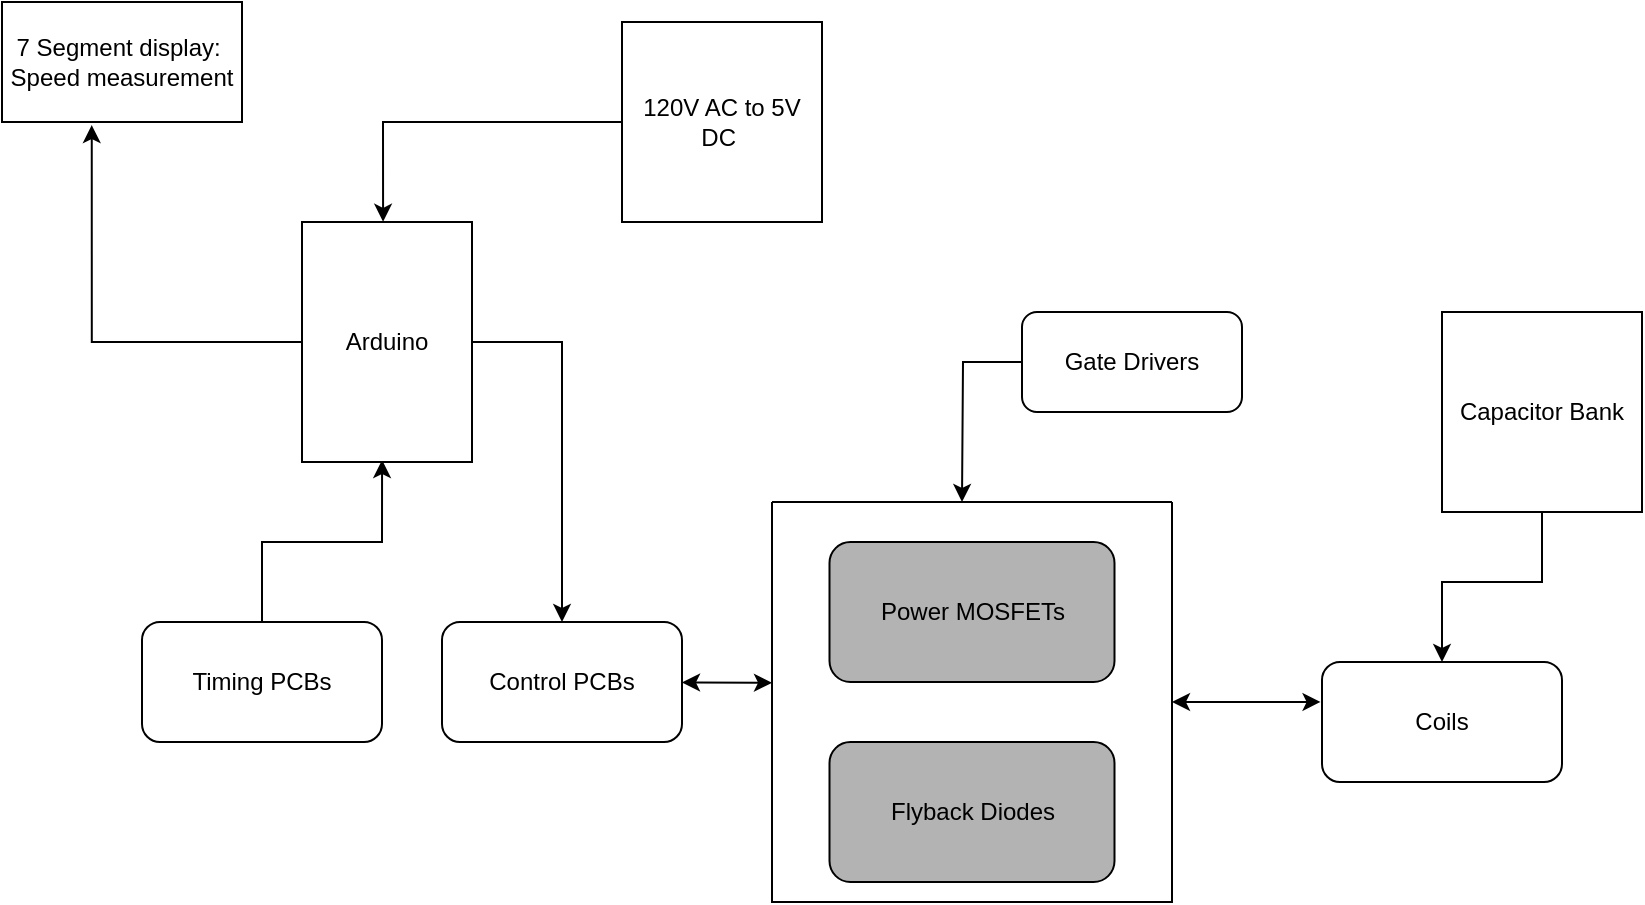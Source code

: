 <mxfile version="21.7.5" type="device">
  <diagram name="Page-1" id="_kV-tao2sKt4h9nzARvv">
    <mxGraphModel dx="3241" dy="2306" grid="1" gridSize="10" guides="1" tooltips="1" connect="1" arrows="1" fold="1" page="1" pageScale="1" pageWidth="850" pageHeight="1100" math="0" shadow="0">
      <root>
        <mxCell id="0" />
        <mxCell id="1" parent="0" />
        <mxCell id="PHA9pdpNO_KTdwbIIneH-6" value="Control PCBs" style="rounded=1;whiteSpace=wrap;html=1;" vertex="1" parent="1">
          <mxGeometry x="-615" y="-560" width="120" height="60" as="geometry" />
        </mxCell>
        <mxCell id="PHA9pdpNO_KTdwbIIneH-78" style="edgeStyle=orthogonalEdgeStyle;rounded=0;orthogonalLoop=1;jettySize=auto;html=1;exitX=0.5;exitY=0;exitDx=0;exitDy=0;entryX=0.992;entryY=0.529;entryDx=0;entryDy=0;entryPerimeter=0;" edge="1" parent="1" source="PHA9pdpNO_KTdwbIIneH-7" target="PHA9pdpNO_KTdwbIIneH-8">
          <mxGeometry relative="1" as="geometry" />
        </mxCell>
        <mxCell id="PHA9pdpNO_KTdwbIIneH-7" value="Timing PCBs" style="rounded=1;whiteSpace=wrap;html=1;" vertex="1" parent="1">
          <mxGeometry x="-765" y="-560" width="120" height="60" as="geometry" />
        </mxCell>
        <mxCell id="PHA9pdpNO_KTdwbIIneH-54" style="edgeStyle=orthogonalEdgeStyle;rounded=0;orthogonalLoop=1;jettySize=auto;html=1;exitX=0.5;exitY=1;exitDx=0;exitDy=0;entryX=0.374;entryY=1.026;entryDx=0;entryDy=0;entryPerimeter=0;" edge="1" parent="1" source="PHA9pdpNO_KTdwbIIneH-8" target="PHA9pdpNO_KTdwbIIneH-53">
          <mxGeometry relative="1" as="geometry">
            <Array as="points">
              <mxPoint x="-790" y="-700" />
            </Array>
          </mxGeometry>
        </mxCell>
        <mxCell id="PHA9pdpNO_KTdwbIIneH-87" style="edgeStyle=orthogonalEdgeStyle;rounded=0;orthogonalLoop=1;jettySize=auto;html=1;exitX=0.5;exitY=0;exitDx=0;exitDy=0;entryX=0.5;entryY=0;entryDx=0;entryDy=0;" edge="1" parent="1" source="PHA9pdpNO_KTdwbIIneH-8" target="PHA9pdpNO_KTdwbIIneH-6">
          <mxGeometry relative="1" as="geometry" />
        </mxCell>
        <mxCell id="PHA9pdpNO_KTdwbIIneH-8" value="Arduino" style="rounded=0;whiteSpace=wrap;html=1;direction=south;" vertex="1" parent="1">
          <mxGeometry x="-685" y="-760" width="85" height="120" as="geometry" />
        </mxCell>
        <mxCell id="PHA9pdpNO_KTdwbIIneH-86" style="edgeStyle=orthogonalEdgeStyle;rounded=0;orthogonalLoop=1;jettySize=auto;html=1;exitX=0;exitY=0.5;exitDx=0;exitDy=0;entryX=-0.001;entryY=0.523;entryDx=0;entryDy=0;entryPerimeter=0;" edge="1" parent="1" source="PHA9pdpNO_KTdwbIIneH-9" target="PHA9pdpNO_KTdwbIIneH-8">
          <mxGeometry relative="1" as="geometry" />
        </mxCell>
        <mxCell id="PHA9pdpNO_KTdwbIIneH-9" value="120V AC to 5V DC&amp;nbsp;" style="whiteSpace=wrap;html=1;aspect=fixed;" vertex="1" parent="1">
          <mxGeometry x="-525" y="-860" width="100" height="100" as="geometry" />
        </mxCell>
        <mxCell id="PHA9pdpNO_KTdwbIIneH-82" style="edgeStyle=orthogonalEdgeStyle;rounded=0;orthogonalLoop=1;jettySize=auto;html=1;exitX=0.5;exitY=1;exitDx=0;exitDy=0;entryX=0.5;entryY=0;entryDx=0;entryDy=0;" edge="1" parent="1" source="PHA9pdpNO_KTdwbIIneH-11" target="PHA9pdpNO_KTdwbIIneH-56">
          <mxGeometry relative="1" as="geometry">
            <Array as="points">
              <mxPoint x="-65" y="-580" />
              <mxPoint x="-115" y="-580" />
            </Array>
          </mxGeometry>
        </mxCell>
        <mxCell id="PHA9pdpNO_KTdwbIIneH-11" value="Capacitor Bank" style="whiteSpace=wrap;html=1;aspect=fixed;" vertex="1" parent="1">
          <mxGeometry x="-115" y="-715" width="100" height="100" as="geometry" />
        </mxCell>
        <mxCell id="PHA9pdpNO_KTdwbIIneH-44" value="" style="swimlane;startSize=0;fillColor=#CCCCCC;" vertex="1" parent="1">
          <mxGeometry x="-450" y="-620" width="200" height="200" as="geometry">
            <mxRectangle x="80" y="20" width="50" height="40" as="alternateBounds" />
          </mxGeometry>
        </mxCell>
        <mxCell id="PHA9pdpNO_KTdwbIIneH-49" style="edgeStyle=orthogonalEdgeStyle;rounded=0;orthogonalLoop=1;jettySize=auto;html=1;exitX=1;exitY=0.5;exitDx=0;exitDy=0;" edge="1" parent="1" source="PHA9pdpNO_KTdwbIIneH-8" target="PHA9pdpNO_KTdwbIIneH-8">
          <mxGeometry relative="1" as="geometry" />
        </mxCell>
        <mxCell id="PHA9pdpNO_KTdwbIIneH-53" value="7 Segment display:&amp;nbsp;&lt;br&gt;Speed measurement" style="rounded=0;whiteSpace=wrap;html=1;" vertex="1" parent="1">
          <mxGeometry x="-835" y="-870" width="120" height="60" as="geometry" />
        </mxCell>
        <mxCell id="PHA9pdpNO_KTdwbIIneH-56" value="Coils" style="rounded=1;whiteSpace=wrap;html=1;" vertex="1" parent="1">
          <mxGeometry x="-175" y="-540" width="120" height="60" as="geometry" />
        </mxCell>
        <mxCell id="PHA9pdpNO_KTdwbIIneH-70" style="edgeStyle=orthogonalEdgeStyle;rounded=0;orthogonalLoop=1;jettySize=auto;html=1;exitX=0;exitY=0.5;exitDx=0;exitDy=0;" edge="1" parent="1" source="PHA9pdpNO_KTdwbIIneH-45">
          <mxGeometry relative="1" as="geometry">
            <mxPoint x="-355" y="-620" as="targetPoint" />
          </mxGeometry>
        </mxCell>
        <mxCell id="PHA9pdpNO_KTdwbIIneH-45" value="Gate Drivers" style="rounded=1;whiteSpace=wrap;html=1;" vertex="1" parent="1">
          <mxGeometry x="-325" y="-715" width="110" height="50" as="geometry" />
        </mxCell>
        <mxCell id="PHA9pdpNO_KTdwbIIneH-72" value="" style="endArrow=classic;startArrow=classic;html=1;rounded=0;entryX=-0.006;entryY=0.333;entryDx=0;entryDy=0;entryPerimeter=0;exitX=1;exitY=0.5;exitDx=0;exitDy=0;" edge="1" parent="1" source="PHA9pdpNO_KTdwbIIneH-44" target="PHA9pdpNO_KTdwbIIneH-56">
          <mxGeometry width="50" height="50" relative="1" as="geometry">
            <mxPoint x="-244.16" y="-519.83" as="sourcePoint" />
            <mxPoint x="-170" y="-510" as="targetPoint" />
            <Array as="points" />
          </mxGeometry>
        </mxCell>
        <mxCell id="PHA9pdpNO_KTdwbIIneH-74" value="" style="endArrow=classic;startArrow=classic;html=1;rounded=0;entryX=0;entryY=0.452;entryDx=0;entryDy=0;entryPerimeter=0;" edge="1" parent="1" source="PHA9pdpNO_KTdwbIIneH-6" target="PHA9pdpNO_KTdwbIIneH-44">
          <mxGeometry width="50" height="50" relative="1" as="geometry">
            <mxPoint x="-475" y="-310" as="sourcePoint" />
            <mxPoint x="-455.4" y="-529.8" as="targetPoint" />
            <Array as="points" />
          </mxGeometry>
        </mxCell>
        <mxCell id="PHA9pdpNO_KTdwbIIneH-47" value="Flyback Diodes" style="rounded=1;whiteSpace=wrap;html=1;fillColor=#B3B3B3;" vertex="1" parent="1">
          <mxGeometry x="-421.25" y="-500" width="142.5" height="70" as="geometry" />
        </mxCell>
        <mxCell id="PHA9pdpNO_KTdwbIIneH-46" value="Power MOSFETs" style="rounded=1;whiteSpace=wrap;html=1;fillColor=#B3B3B3;" vertex="1" parent="1">
          <mxGeometry x="-421.25" y="-600" width="142.5" height="70" as="geometry" />
        </mxCell>
      </root>
    </mxGraphModel>
  </diagram>
</mxfile>
